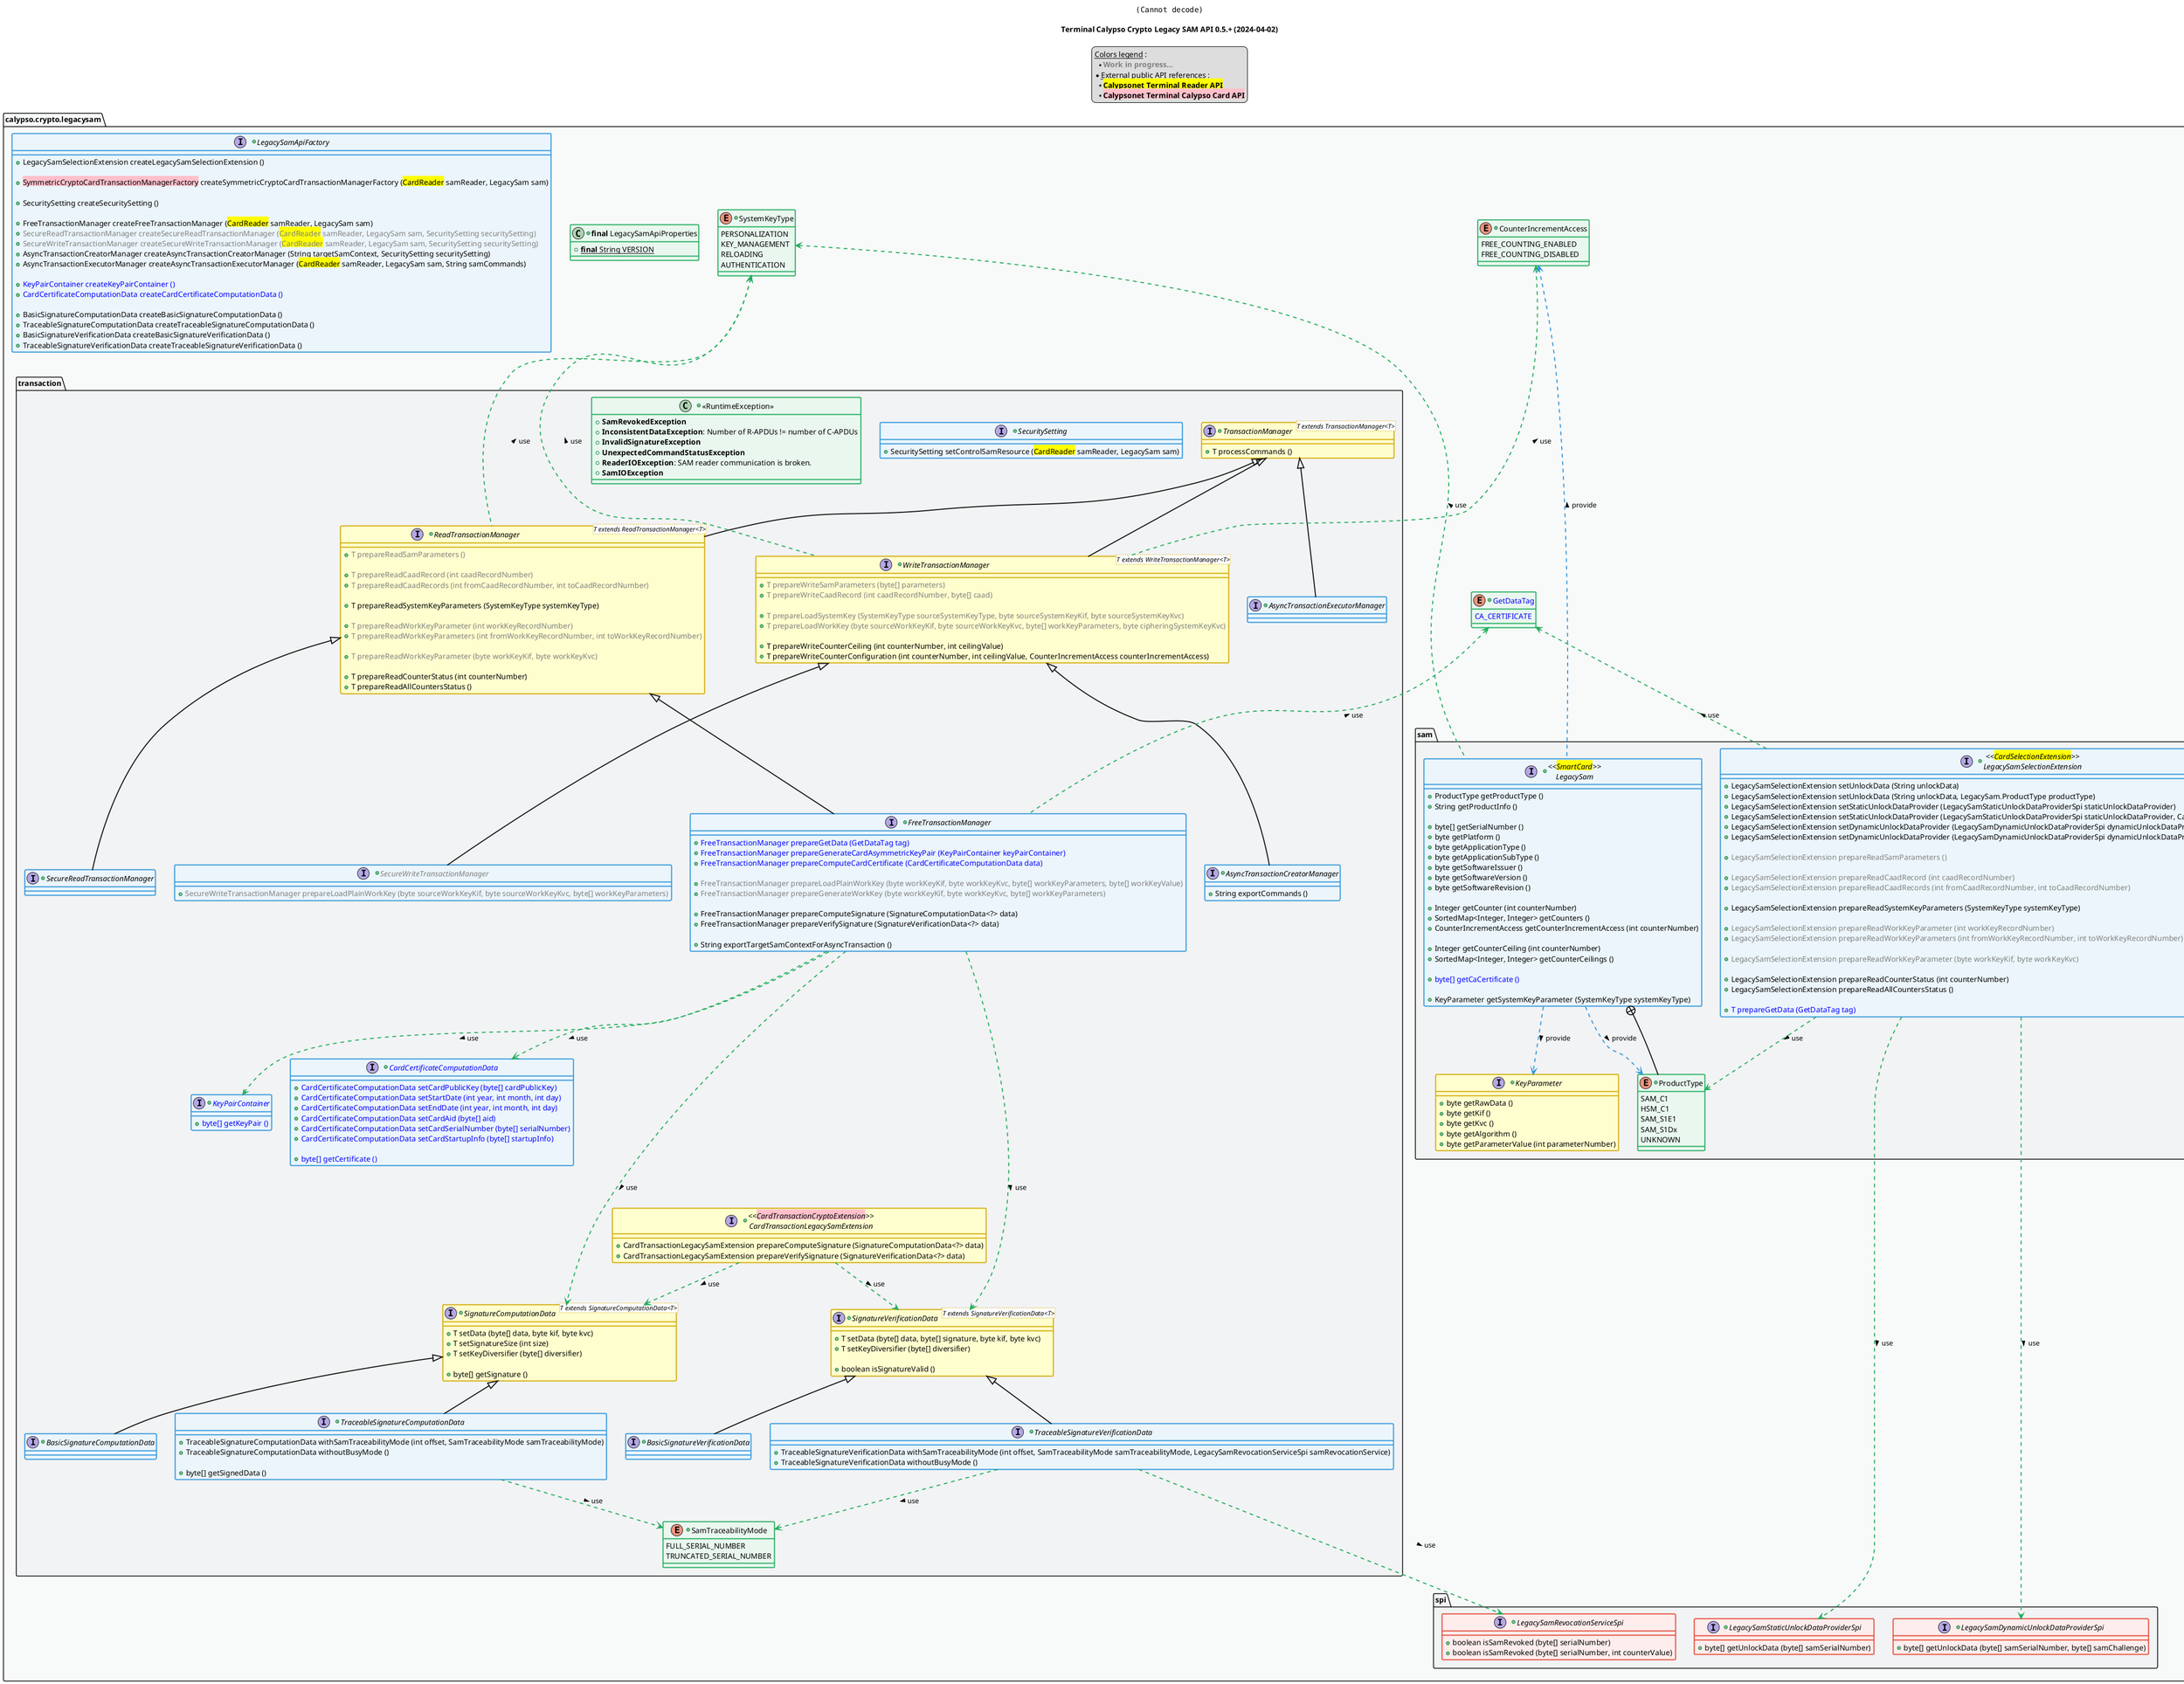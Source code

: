@startuml
title
    <img:../assets/logo.svg{scale=0.2}>

    Terminal Calypso Crypto Legacy SAM API 0.5.+ (2024-04-02)
end title

' == THEME ==

'Couleurs issues de : https://htmlcolorcodes.com/fr/tableau-de-couleur/tableau-de-couleur-design-plat/
!define C_GREY1 F8F9F9
!define C_GREY2 F2F3F4
!define C_GREY3 E5E7E9
!define C_GREY4 D7DBDD
!define C_GREY5 CACFD2
!define C_GREY6 BDC3C7
!define C_LINK 3498DB
!define C_USE 27AE60
!define C_THROW 2C3E50

' -- Styles that don't work with new version of plantuml --
skinparam stereotypeABorderColor #A9DCDF
skinparam stereotypeIBorderColor #B4A7E5
skinparam stereotypeCBorderColor #ADD1B2
skinparam stereotypeEBorderColor #EB93DF
' -- END --

skinparam ClassBorderThickness 2
skinparam ArrowThickness 2

' Yellow
skinparam ClassBackgroundColor #FEFECE
skinparam ClassBorderColor #D4AC0D
' Red
skinparam ClassBackgroundColor<<red>> #FDEDEC
skinparam ClassBorderColor<<red>> #E74C3C
hide <<red>> stereotype
' Purple
skinparam ClassBackgroundColor<<purple>> #F4ECF7
skinparam ClassBorderColor<<purple>> #8E44AD
hide <<purple>> stereotype
' blue
skinparam ClassBackgroundColor<<blue>> #EBF5FB
skinparam ClassBorderColor<<blue>> #3498DB
hide <<blue>> stereotype
' Green
skinparam ClassBackgroundColor<<green>> #E9F7EF
skinparam ClassBorderColor<<green>> #27AE60
hide <<green>> stereotype
' Grey
skinparam ClassBackgroundColor<<grey>> #EAECEE
skinparam ClassBorderColor<<grey>> #2C3E50
hide <<grey>> stereotype

' == CONTENT ==

legend top
    __Colors legend__ :
    ** <color:grey>**Work in progress...**</color>
    * __External public API references__ :
    ** <back:yellow>**Calypsonet Terminal Reader API**</back>
    ** <back:pink>**Calypsonet Terminal Calypso Card API**</back>
end legend

package "calypso.crypto.legacysam" as legacysam {

+class "**final** LegacySamApiProperties" as ApiProperties <<green>> {
    +{static} **final** String VERSION
}
+interface "LegacySamApiFactory" as LegacySamApiFactory <<blue>> {

    +LegacySamSelectionExtension createLegacySamSelectionExtension ()

    +<back:pink>SymmetricCryptoCardTransactionManagerFactory</back> createSymmetricCryptoCardTransactionManagerFactory (<back:yellow>CardReader</back> samReader, LegacySam sam)

    +SecuritySetting createSecuritySetting ()

    +FreeTransactionManager createFreeTransactionManager (<back:yellow>CardReader</back> samReader, LegacySam sam)
    +<color:grey>SecureReadTransactionManager createSecureReadTransactionManager (<back:yellow>CardReader</back> samReader, LegacySam sam, SecuritySetting securitySetting)
    +<color:grey>SecureWriteTransactionManager createSecureWriteTransactionManager (<back:yellow>CardReader</back> samReader, LegacySam sam, SecuritySetting securitySetting)
    +AsyncTransactionCreatorManager createAsyncTransactionCreatorManager (String targetSamContext, SecuritySetting securitySetting)
    +AsyncTransactionExecutorManager createAsyncTransactionExecutorManager (<back:yellow>CardReader</back> samReader, LegacySam sam, String samCommands)

    +<color:blue>KeyPairContainer createKeyPairContainer ()
    +<color:blue>CardCertificateComputationData createCardCertificateComputationData ()

    +BasicSignatureComputationData createBasicSignatureComputationData ()
    +TraceableSignatureComputationData createTraceableSignatureComputationData ()
    +BasicSignatureVerificationData createBasicSignatureVerificationData ()
    +TraceableSignatureVerificationData createTraceableSignatureVerificationData ()
}
+enum SystemKeyType <<green>> {
    PERSONALIZATION
    KEY_MANAGEMENT
    RELOADING
    AUTHENTICATION
}
+enum "<color:blue>GetDataTag" as GetDataTag <<green>> {
    <color:blue>CA_CERTIFICATE
}
+enum "CounterIncrementAccess" as CounterIncrementAccess <<green>> {
    FREE_COUNTING_ENABLED
    FREE_COUNTING_DISABLED
}

package "transaction" as transaction {
    +interface TransactionManager<T extends TransactionManager<T>> {
        +T processCommands ()
    }
    +interface ReadTransactionManager<T extends ReadTransactionManager<T>> extends TransactionManager {
        +<color:grey>T prepareReadSamParameters ()

        +<color:grey>T prepareReadCaadRecord (int caadRecordNumber)
        +<color:grey>T prepareReadCaadRecords (int fromCaadRecordNumber, int toCaadRecordNumber)

        +T prepareReadSystemKeyParameters (SystemKeyType systemKeyType)

        +<color:grey>T prepareReadWorkKeyParameter (int workKeyRecordNumber)
        +<color:grey>T prepareReadWorkKeyParameters (int fromWorkKeyRecordNumber, int toWorkKeyRecordNumber)

        +<color:grey>T prepareReadWorkKeyParameter (byte workKeyKif, byte workKeyKvc)

        +T prepareReadCounterStatus (int counterNumber)
        +T prepareReadAllCountersStatus ()
    }
    +interface WriteTransactionManager<T extends WriteTransactionManager<T>> extends TransactionManager {
        +<color:grey>T prepareWriteSamParameters (byte[] parameters)
        +<color:grey>T prepareWriteCaadRecord (int caadRecordNumber, byte[] caad)

        +<color:grey>T prepareLoadSystemKey (SystemKeyType sourceSystemKeyType, byte sourceSystemKeyKif, byte sourceSystemKeyKvc)
        +<color:grey>T prepareLoadWorkKey (byte sourceWorkKeyKif, byte sourceWorkKeyKvc, byte[] workKeyParameters, byte cipheringSystemKeyKvc)

        +T prepareWriteCounterCeiling (int counterNumber, int ceilingValue)
        +T prepareWriteCounterConfiguration (int counterNumber, int ceilingValue, CounterIncrementAccess counterIncrementAccess)
    }
    +interface SecureReadTransactionManager <<blue>> extends ReadTransactionManager {
    }
    +interface FreeTransactionManager <<blue>> extends ReadTransactionManager {
        +<color:blue>FreeTransactionManager prepareGetData (GetDataTag tag)
        +<color:blue>FreeTransactionManager prepareGenerateCardAsymmetricKeyPair (KeyPairContainer keyPairContainer)
        +<color:blue>FreeTransactionManager prepareComputeCardCertificate (CardCertificateComputationData data)

        +<color:grey>FreeTransactionManager prepareLoadPlainWorkKey (byte workKeyKif, byte workKeyKvc, byte[] workKeyParameters, byte[] workKeyValue)
        +<color:grey>FreeTransactionManager prepareGenerateWorkKey (byte workKeyKif, byte workKeyKvc, byte[] workKeyParameters)

        +FreeTransactionManager prepareComputeSignature (SignatureComputationData<?> data)
        +FreeTransactionManager prepareVerifySignature (SignatureVerificationData<?> data)

        +String exportTargetSamContextForAsyncTransaction ()
    }
    +interface "<color:grey>SecureWriteTransactionManager" as SecureWriteTransactionManager <<blue>> extends WriteTransactionManager {
        +<color:grey>SecureWriteTransactionManager prepareLoadPlainWorkKey (byte sourceWorkKeyKif, byte sourceWorkKeyKvc, byte[] workKeyParameters)
    }
    +interface AsyncTransactionCreatorManager <<blue>> extends WriteTransactionManager {
        +String exportCommands ()
    }
    +interface AsyncTransactionExecutorManager <<blue>> extends TransactionManager {
    }

    +interface SecuritySetting <<blue>> {
        +SecuritySetting setControlSamResource (<back:yellow>CardReader</back> samReader, LegacySam sam)
    }
    +interface "<<<back:pink>CardTransactionCryptoExtension</back>>>\nCardTransactionLegacySamExtension" as CardTransactionLegacySamExtension {
        +CardTransactionLegacySamExtension prepareComputeSignature (SignatureComputationData<?> data)
        +CardTransactionLegacySamExtension prepareVerifySignature (SignatureVerificationData<?> data)
    }

    +interface "<color:blue>KeyPairContainer" as KeyPairContainer <<blue>> {
        +<color:blue>byte[] getKeyPair ()
    }
    +interface "<color:blue>CardCertificateComputationData" as CardCertificateComputationData <<blue>> {
        +<color:blue>CardCertificateComputationData setCardPublicKey (byte[] cardPublicKey)
        +<color:blue>CardCertificateComputationData setStartDate (int year, int month, int day)
        +<color:blue>CardCertificateComputationData setEndDate (int year, int month, int day)
        +<color:blue>CardCertificateComputationData setCardAid (byte[] aid)
        +<color:blue>CardCertificateComputationData setCardSerialNumber (byte[] serialNumber)
        +<color:blue>CardCertificateComputationData setCardStartupInfo (byte[] startupInfo)

        +<color:blue>byte[] getCertificate ()
    }

    +interface "SignatureComputationData" as SignatureComputationData<T extends SignatureComputationData<T>> {
        +T setData (byte[] data, byte kif, byte kvc)
        +T setSignatureSize (int size)
        +T setKeyDiversifier (byte[] diversifier)

        +byte[] getSignature ()
    }
    +interface BasicSignatureComputationData <<blue>> extends SignatureComputationData {
    }
    +interface TraceableSignatureComputationData <<blue>> extends SignatureComputationData {
        +TraceableSignatureComputationData withSamTraceabilityMode (int offset, SamTraceabilityMode samTraceabilityMode)
        +TraceableSignatureComputationData withoutBusyMode ()

        +byte[] getSignedData ()
    }
    +enum "SamTraceabilityMode" as SamTraceabilityMode <<green>> {
        FULL_SERIAL_NUMBER
        TRUNCATED_SERIAL_NUMBER
    }
    +interface "SignatureVerificationData" as SignatureVerificationData<T extends SignatureVerificationData<T>> {
        +T setData (byte[] data, byte[] signature, byte kif, byte kvc)
        +T setKeyDiversifier (byte[] diversifier)

        +boolean isSignatureValid ()
    }
    +interface BasicSignatureVerificationData <<blue>> extends SignatureVerificationData {
    }
    +interface TraceableSignatureVerificationData <<blue>> extends SignatureVerificationData {
        +TraceableSignatureVerificationData withSamTraceabilityMode (int offset, SamTraceabilityMode samTraceabilityMode, LegacySamRevocationServiceSpi samRevocationService)
        +TraceableSignatureVerificationData withoutBusyMode ()
    }

    ' Exceptions
    +class "<<RuntimeException>>" as RuntimeException <<green>> {
        +**SamRevokedException**
        +**InconsistentDataException**: Number of R-APDUs != number of C-APDUs
        +**InvalidSignatureException**
        +**UnexpectedCommandStatusException**
        +**ReaderIOException**: SAM reader communication is broken.
        +**SamIOException**
    }
}
package "sam" as sam {
    +interface "<<<back:yellow>CardSelectionExtension</back>>>\nLegacySamSelectionExtension" as LegacySamSelectionExtension <<blue>> {
        +LegacySamSelectionExtension setUnlockData (String unlockData)
        +LegacySamSelectionExtension setUnlockData (String unlockData, LegacySam.ProductType productType)
        +LegacySamSelectionExtension setStaticUnlockDataProvider (LegacySamStaticUnlockDataProviderSpi staticUnlockDataProvider)
        +LegacySamSelectionExtension setStaticUnlockDataProvider (LegacySamStaticUnlockDataProviderSpi staticUnlockDataProvider, CardReader targetSamReader)
        +LegacySamSelectionExtension setDynamicUnlockDataProvider (LegacySamDynamicUnlockDataProviderSpi dynamicUnlockDataProvider)
        +LegacySamSelectionExtension setDynamicUnlockDataProvider (LegacySamDynamicUnlockDataProviderSpi dynamicUnlockDataProvider, CardReader targetSamReader)

        +<color:grey>LegacySamSelectionExtension prepareReadSamParameters ()

        +<color:grey>LegacySamSelectionExtension prepareReadCaadRecord (int caadRecordNumber)
        +<color:grey>LegacySamSelectionExtension prepareReadCaadRecords (int fromCaadRecordNumber, int toCaadRecordNumber)

        +LegacySamSelectionExtension prepareReadSystemKeyParameters (SystemKeyType systemKeyType)

        +<color:grey>LegacySamSelectionExtension prepareReadWorkKeyParameter (int workKeyRecordNumber)
        +<color:grey>LegacySamSelectionExtension prepareReadWorkKeyParameters (int fromWorkKeyRecordNumber, int toWorkKeyRecordNumber)

        +<color:grey>LegacySamSelectionExtension prepareReadWorkKeyParameter (byte workKeyKif, byte workKeyKvc)

        +LegacySamSelectionExtension prepareReadCounterStatus (int counterNumber)
        +LegacySamSelectionExtension prepareReadAllCountersStatus ()

        +<color:blue>T prepareGetData (GetDataTag tag)
    }
    +interface "<<<back:yellow>SmartCard</back>>>\nLegacySam" as LegacySam <<blue>> {
        +ProductType getProductType ()
        +String getProductInfo ()

        +byte[] getSerialNumber ()
        +byte getPlatform ()
        +byte getApplicationType ()
        +byte getApplicationSubType ()
        +byte getSoftwareIssuer ()
        +byte getSoftwareVersion ()
        +byte getSoftwareRevision ()

        +Integer getCounter (int counterNumber)
        +SortedMap<Integer, Integer> getCounters ()
        +CounterIncrementAccess getCounterIncrementAccess (int counterNumber)

        +Integer getCounterCeiling (int counterNumber)
        +SortedMap<Integer, Integer> getCounterCeilings ()

        +<color:blue>byte[] getCaCertificate ()

        +KeyParameter getSystemKeyParameter (SystemKeyType systemKeyType)
    }
    +interface KeyParameter {
        +byte getRawData ()
        +byte getKif ()
        +byte getKvc ()
        +byte getAlgorithm ()
        +byte getParameterValue (int parameterNumber)
    }
    +enum "ProductType" as SamProductType <<green>> {
        SAM_C1
        HSM_C1
        SAM_S1E1
        SAM_S1Dx
        UNKNOWN
    }
}
package "spi" as spi {
    +interface "LegacySamStaticUnlockDataProviderSpi" as LegacySamStaticUnlockDataProviderSpi <<red>> {
        +byte[] getUnlockData (byte[] samSerialNumber)
    }
    +interface "LegacySamDynamicUnlockDataProviderSpi" as LegacySamDynamicUnlockDataProviderSpi <<red>> {
        +byte[] getUnlockData (byte[] samSerialNumber, byte[] samChallenge)
    }
    +interface LegacySamRevocationServiceSpi <<red>> {
        +boolean isSamRevoked (byte[] serialNumber)
        +boolean isSamRevoked (byte[] serialNumber, int counterValue)
    }
}

}

' Associations

TraceableSignatureComputationData ..> SamTraceabilityMode #C_USE : use >

TraceableSignatureVerificationData ...> LegacySamRevocationServiceSpi #C_USE : use >
TraceableSignatureVerificationData ..> SamTraceabilityMode #C_USE : use >

FreeTransactionManager .up.> GetDataTag #C_USE : use >
FreeTransactionManager ..> KeyPairContainer #C_USE : use >
FreeTransactionManager ..> CardCertificateComputationData #C_USE : use >
FreeTransactionManager ....> SignatureComputationData #C_USE : use >
FreeTransactionManager ....> SignatureVerificationData #C_USE : use >

ReadTransactionManager .up.> SystemKeyType #C_USE : use >

WriteTransactionManager .up..> SystemKeyType #C_USE : use >
WriteTransactionManager .up..> CounterIncrementAccess #C_USE : use >

CardTransactionLegacySamExtension ..> SignatureComputationData #C_USE : use >
CardTransactionLegacySamExtension ..> SignatureVerificationData #C_USE : use >

LegacySamSelectionExtension ..> LegacySamStaticUnlockDataProviderSpi #C_USE : use >
LegacySamSelectionExtension ..> LegacySamDynamicUnlockDataProviderSpi #C_USE : use >
LegacySamSelectionExtension ..> SamProductType #C_USE : use >
LegacySamSelectionExtension .up.> GetDataTag #C_USE : use >

LegacySam +-- SamProductType
LegacySam ..> SamProductType #C_LINK : provide >
LegacySam ..> KeyParameter #C_LINK : provide >
LegacySam .up..> SystemKeyType #C_USE : use >
LegacySam .up..> CounterIncrementAccess #C_LINK : provide >

' == LAYOUT ==

'LegacySamApiFactory -[hidden]- RuntimeException
'LegacySamApiFactory -[hidden]right- ApiProperties

' == STYLE ==

package legacysam #C_GREY1 {}
package legacysam.spi #C_GREY2 {}
package legacysam.sam #C_GREY2 {}
package legacysam.transaction #C_GREY2 {}

@enduml